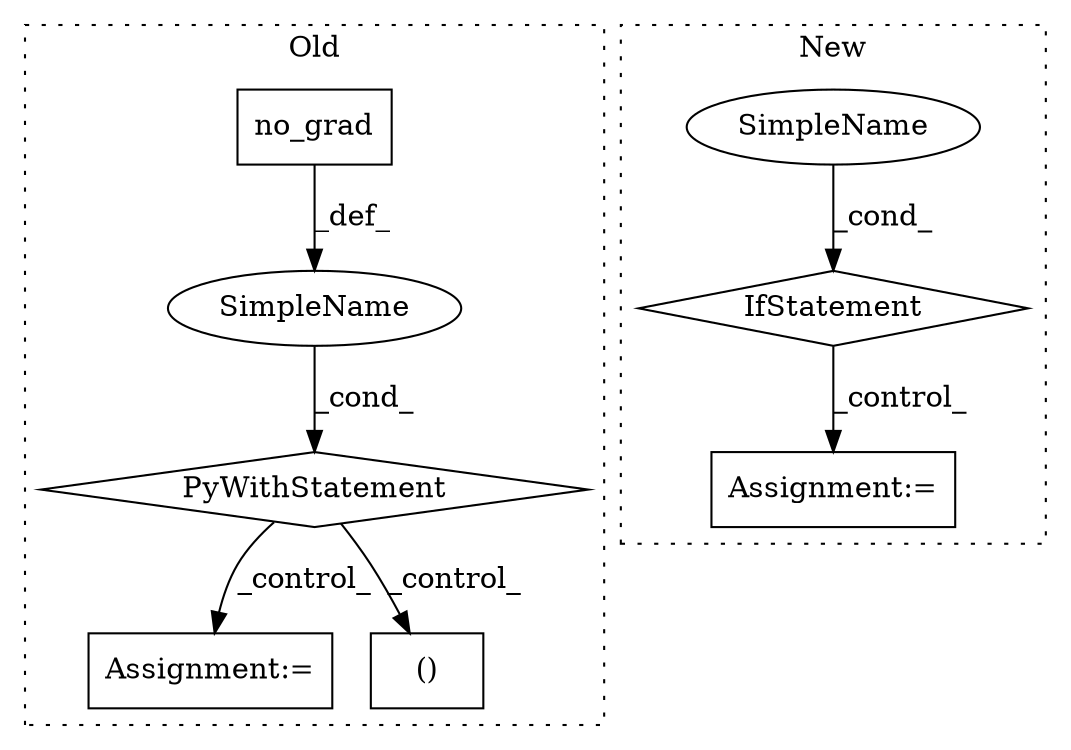 digraph G {
subgraph cluster0 {
1 [label="no_grad" a="32" s="10596" l="9" shape="box"];
3 [label="Assignment:=" a="7" s="10666" l="2" shape="box"];
4 [label="SimpleName" a="42" s="" l="" shape="ellipse"];
5 [label="PyWithStatement" a="104" s="10580,10605" l="10,2" shape="diamond"];
6 [label="()" a="106" s="10634" l="32" shape="box"];
label = "Old";
style="dotted";
}
subgraph cluster1 {
2 [label="IfStatement" a="25" s="10697,10728" l="4,2" shape="diamond"];
7 [label="SimpleName" a="42" s="" l="" shape="ellipse"];
8 [label="Assignment:=" a="7" s="10758" l="1" shape="box"];
label = "New";
style="dotted";
}
1 -> 4 [label="_def_"];
2 -> 8 [label="_control_"];
4 -> 5 [label="_cond_"];
5 -> 3 [label="_control_"];
5 -> 6 [label="_control_"];
7 -> 2 [label="_cond_"];
}